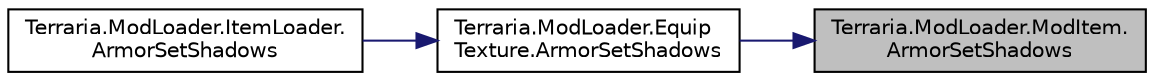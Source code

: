 digraph "Terraria.ModLoader.ModItem.ArmorSetShadows"
{
 // LATEX_PDF_SIZE
  edge [fontname="Helvetica",fontsize="10",labelfontname="Helvetica",labelfontsize="10"];
  node [fontname="Helvetica",fontsize="10",shape=record];
  rankdir="RL";
  Node1 [label="Terraria.ModLoader.ModItem.\lArmorSetShadows",height=0.2,width=0.4,color="black", fillcolor="grey75", style="filled", fontcolor="black",tooltip="Allows you to determine special visual effects this vanity set has on the player without having to co..."];
  Node1 -> Node2 [dir="back",color="midnightblue",fontsize="10",style="solid",fontname="Helvetica"];
  Node2 [label="Terraria.ModLoader.Equip\lTexture.ArmorSetShadows",height=0.2,width=0.4,color="black", fillcolor="white", style="filled",URL="$class_terraria_1_1_mod_loader_1_1_equip_texture.html#a8de3969ef1244999f9a92e5fa8bc87af",tooltip="Allows you to determine special visual effects this vanity set has on the player without having to co..."];
  Node2 -> Node3 [dir="back",color="midnightblue",fontsize="10",style="solid",fontname="Helvetica"];
  Node3 [label="Terraria.ModLoader.ItemLoader.\lArmorSetShadows",height=0.2,width=0.4,color="black", fillcolor="white", style="filled",URL="$class_terraria_1_1_mod_loader_1_1_item_loader.html#afa662b41f42817230101c10acad7ae47",tooltip="If the player's head texture's IsVanitySet returns true, calls the equipment texture's ArmorSetShadow..."];
}
